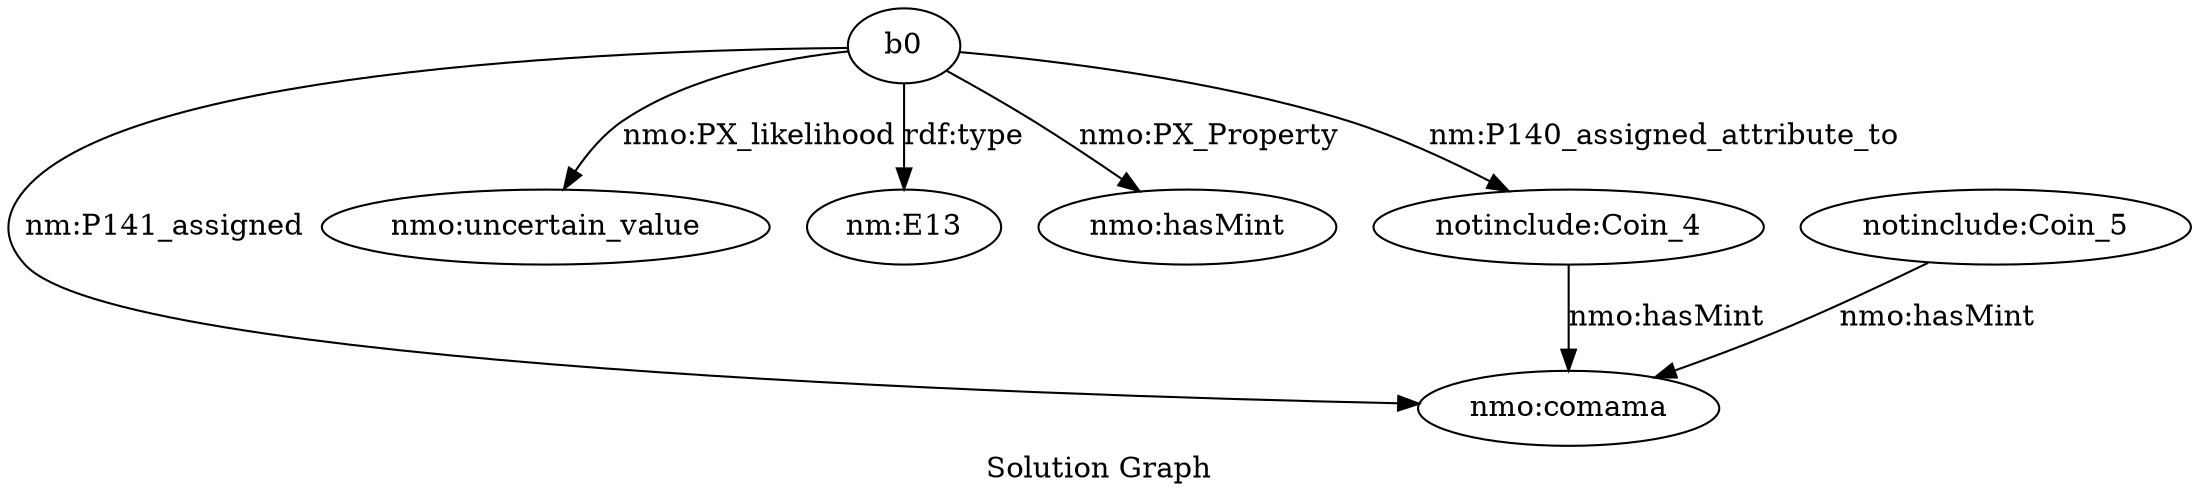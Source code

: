 digraph G { 
label="Solution Graph";
"b0" -> "nmo:comama" [label="nm:P141_assigned"];
"b0" -> "nmo:uncertain_value" [label="nmo:PX_likelihood"];
"b0" -> "nm:E13" [label="rdf:type"];
"b0" -> "nmo:hasMint" [label="nmo:PX_Property"];
"b0" -> "notinclude:Coin_4" [label="nm:P140_assigned_attribute_to"];
"notinclude:Coin_5" -> "nmo:comama" [label="nmo:hasMint"];
"notinclude:Coin_4" -> "nmo:comama" [label="nmo:hasMint"];
}